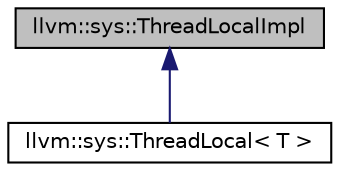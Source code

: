 digraph "llvm::sys::ThreadLocalImpl"
{
 // LATEX_PDF_SIZE
  bgcolor="transparent";
  edge [fontname="Helvetica",fontsize="10",labelfontname="Helvetica",labelfontsize="10"];
  node [fontname="Helvetica",fontsize="10",shape="box"];
  Node1 [label="llvm::sys::ThreadLocalImpl",height=0.2,width=0.4,color="black", fillcolor="grey75", style="filled", fontcolor="black",tooltip=" "];
  Node1 -> Node2 [dir="back",color="midnightblue",fontsize="10",style="solid",fontname="Helvetica"];
  Node2 [label="llvm::sys::ThreadLocal\< T \>",height=0.2,width=0.4,color="black",URL="$classllvm_1_1sys_1_1ThreadLocal.html",tooltip="ThreadLocal - A class used to abstract thread-local storage."];
}
